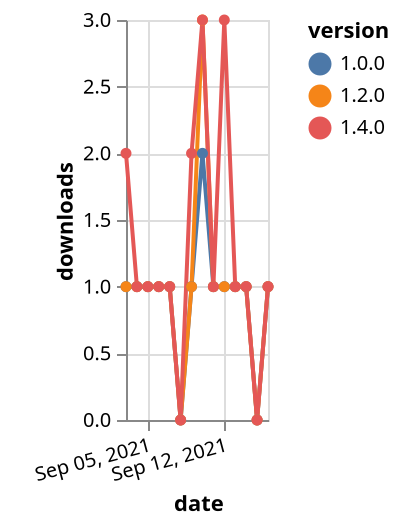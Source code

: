 {"$schema": "https://vega.github.io/schema/vega-lite/v5.json", "description": "A simple bar chart with embedded data.", "data": {"values": [{"date": "2021-09-03", "total": 172, "delta": 1, "version": "1.0.0"}, {"date": "2021-09-04", "total": 173, "delta": 1, "version": "1.0.0"}, {"date": "2021-09-05", "total": 174, "delta": 1, "version": "1.0.0"}, {"date": "2021-09-06", "total": 175, "delta": 1, "version": "1.0.0"}, {"date": "2021-09-07", "total": 176, "delta": 1, "version": "1.0.0"}, {"date": "2021-09-08", "total": 176, "delta": 0, "version": "1.0.0"}, {"date": "2021-09-09", "total": 177, "delta": 1, "version": "1.0.0"}, {"date": "2021-09-10", "total": 179, "delta": 2, "version": "1.0.0"}, {"date": "2021-09-11", "total": 180, "delta": 1, "version": "1.0.0"}, {"date": "2021-09-12", "total": 181, "delta": 1, "version": "1.0.0"}, {"date": "2021-09-13", "total": 182, "delta": 1, "version": "1.0.0"}, {"date": "2021-09-14", "total": 183, "delta": 1, "version": "1.0.0"}, {"date": "2021-09-15", "total": 183, "delta": 0, "version": "1.0.0"}, {"date": "2021-09-16", "total": 184, "delta": 1, "version": "1.0.0"}, {"date": "2021-09-03", "total": 201, "delta": 1, "version": "1.2.0"}, {"date": "2021-09-04", "total": 202, "delta": 1, "version": "1.2.0"}, {"date": "2021-09-05", "total": 203, "delta": 1, "version": "1.2.0"}, {"date": "2021-09-06", "total": 204, "delta": 1, "version": "1.2.0"}, {"date": "2021-09-07", "total": 205, "delta": 1, "version": "1.2.0"}, {"date": "2021-09-08", "total": 205, "delta": 0, "version": "1.2.0"}, {"date": "2021-09-09", "total": 206, "delta": 1, "version": "1.2.0"}, {"date": "2021-09-10", "total": 209, "delta": 3, "version": "1.2.0"}, {"date": "2021-09-11", "total": 210, "delta": 1, "version": "1.2.0"}, {"date": "2021-09-12", "total": 211, "delta": 1, "version": "1.2.0"}, {"date": "2021-09-13", "total": 212, "delta": 1, "version": "1.2.0"}, {"date": "2021-09-14", "total": 213, "delta": 1, "version": "1.2.0"}, {"date": "2021-09-15", "total": 213, "delta": 0, "version": "1.2.0"}, {"date": "2021-09-16", "total": 214, "delta": 1, "version": "1.2.0"}, {"date": "2021-09-03", "total": 120, "delta": 2, "version": "1.4.0"}, {"date": "2021-09-04", "total": 121, "delta": 1, "version": "1.4.0"}, {"date": "2021-09-05", "total": 122, "delta": 1, "version": "1.4.0"}, {"date": "2021-09-06", "total": 123, "delta": 1, "version": "1.4.0"}, {"date": "2021-09-07", "total": 124, "delta": 1, "version": "1.4.0"}, {"date": "2021-09-08", "total": 124, "delta": 0, "version": "1.4.0"}, {"date": "2021-09-09", "total": 126, "delta": 2, "version": "1.4.0"}, {"date": "2021-09-10", "total": 129, "delta": 3, "version": "1.4.0"}, {"date": "2021-09-11", "total": 130, "delta": 1, "version": "1.4.0"}, {"date": "2021-09-12", "total": 133, "delta": 3, "version": "1.4.0"}, {"date": "2021-09-13", "total": 134, "delta": 1, "version": "1.4.0"}, {"date": "2021-09-14", "total": 135, "delta": 1, "version": "1.4.0"}, {"date": "2021-09-15", "total": 135, "delta": 0, "version": "1.4.0"}, {"date": "2021-09-16", "total": 136, "delta": 1, "version": "1.4.0"}]}, "width": "container", "mark": {"type": "line", "point": {"filled": true}}, "encoding": {"x": {"field": "date", "type": "temporal", "timeUnit": "yearmonthdate", "title": "date", "axis": {"labelAngle": -15}}, "y": {"field": "delta", "type": "quantitative", "title": "downloads"}, "color": {"field": "version", "type": "nominal"}, "tooltip": {"field": "delta"}}}